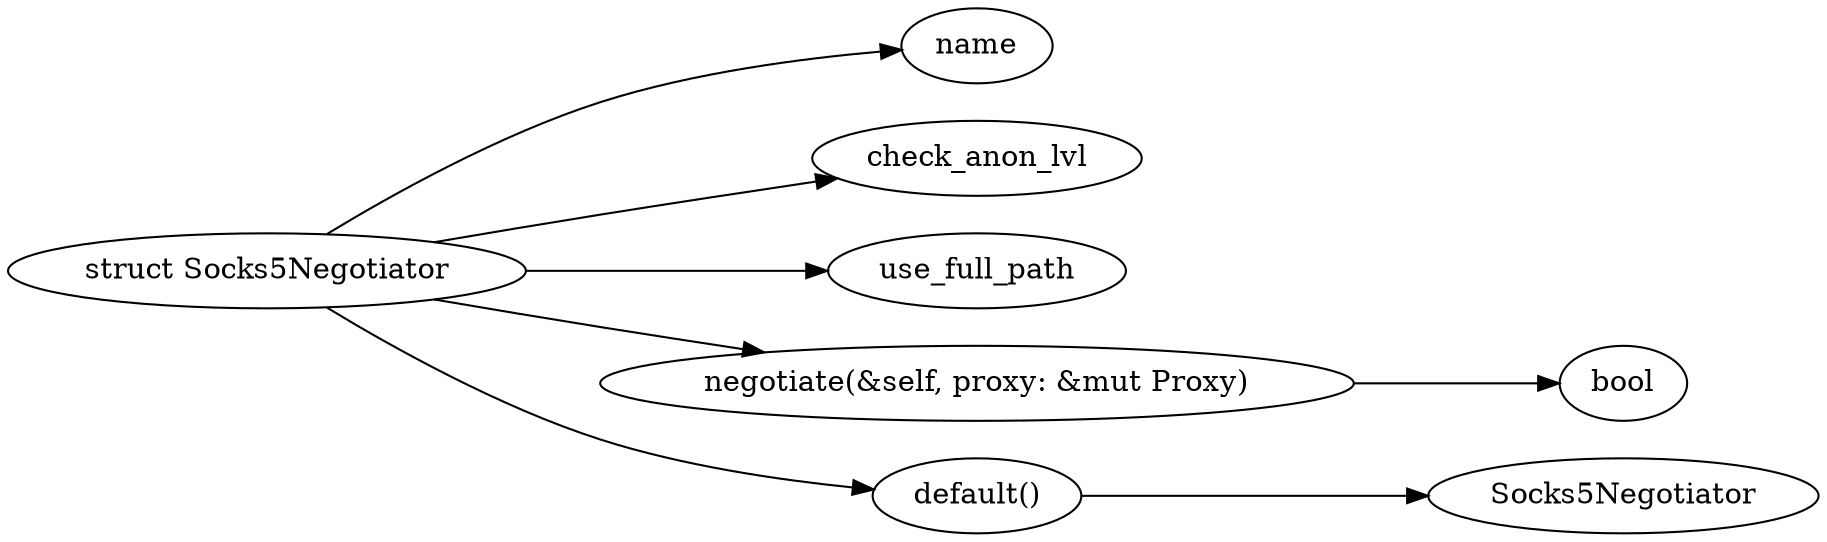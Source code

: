 digraph {
    graph [ 
        rankdir=LR,
    ]
    "socks5" [label="struct Socks5Negotiator"]
    "socks5" -> "name"
    "socks5" -> "check_anon_lvl"
    "socks5" -> "use_full_path"
    "socks5" -> "negotiate(&self, proxy: &mut Proxy)" -> "bool"
    "socks5" -> "default()" -> "Socks5Negotiator"
}